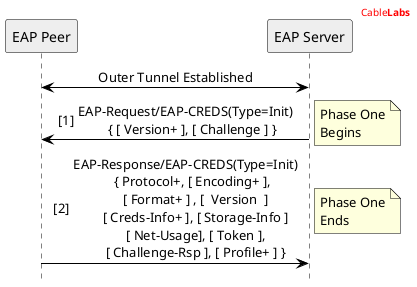
@startuml

'' header information
header
<font color="red">Cable<b>Labs</b></font>
endheader

'' Use this to hide the foot boxes
hide footbox

skinparam sequenceMessageAlign center
skinparam NoteBorderColor black
'' skinparam BackgroundColor #ddd

''skinparam shadowing<<no_shadow>> true
''skinparam shadowing<<with_shadow>> false

skinparam sequence {
	borderColor black
	ArrowColor black
	ActorBorderColor black
	ParticipantBorderColor black
	LifeLineBorderColor black
	LifeLineBackgroundColor white
}

'' Participants Declaration
Participant "EAP Peer" as P #eee
Participant "EAP Server" as S #eee

P<->S: Outer Tunnel Established

autonumber 1 "[##]"
S->P: EAP-Request/EAP-CREDS(Type=Init)\n    { [ Version+ ], [ Challenge ] }
note right: Phase One\nBegins

P->S: EAP-Response/EAP-CREDS(Type=Init)\n    { Protocol+, [ Encoding+ ],\n      [ Format+ ] , [  Version  ]\n      [ Creds-Info+ ], [ Storage-Info ]\n      [ Net-Usage], [ Token ],\n      [ Challenge-Rsp ], [ Profile+ ] }
note right: Phase One\nEnds

@enduml
